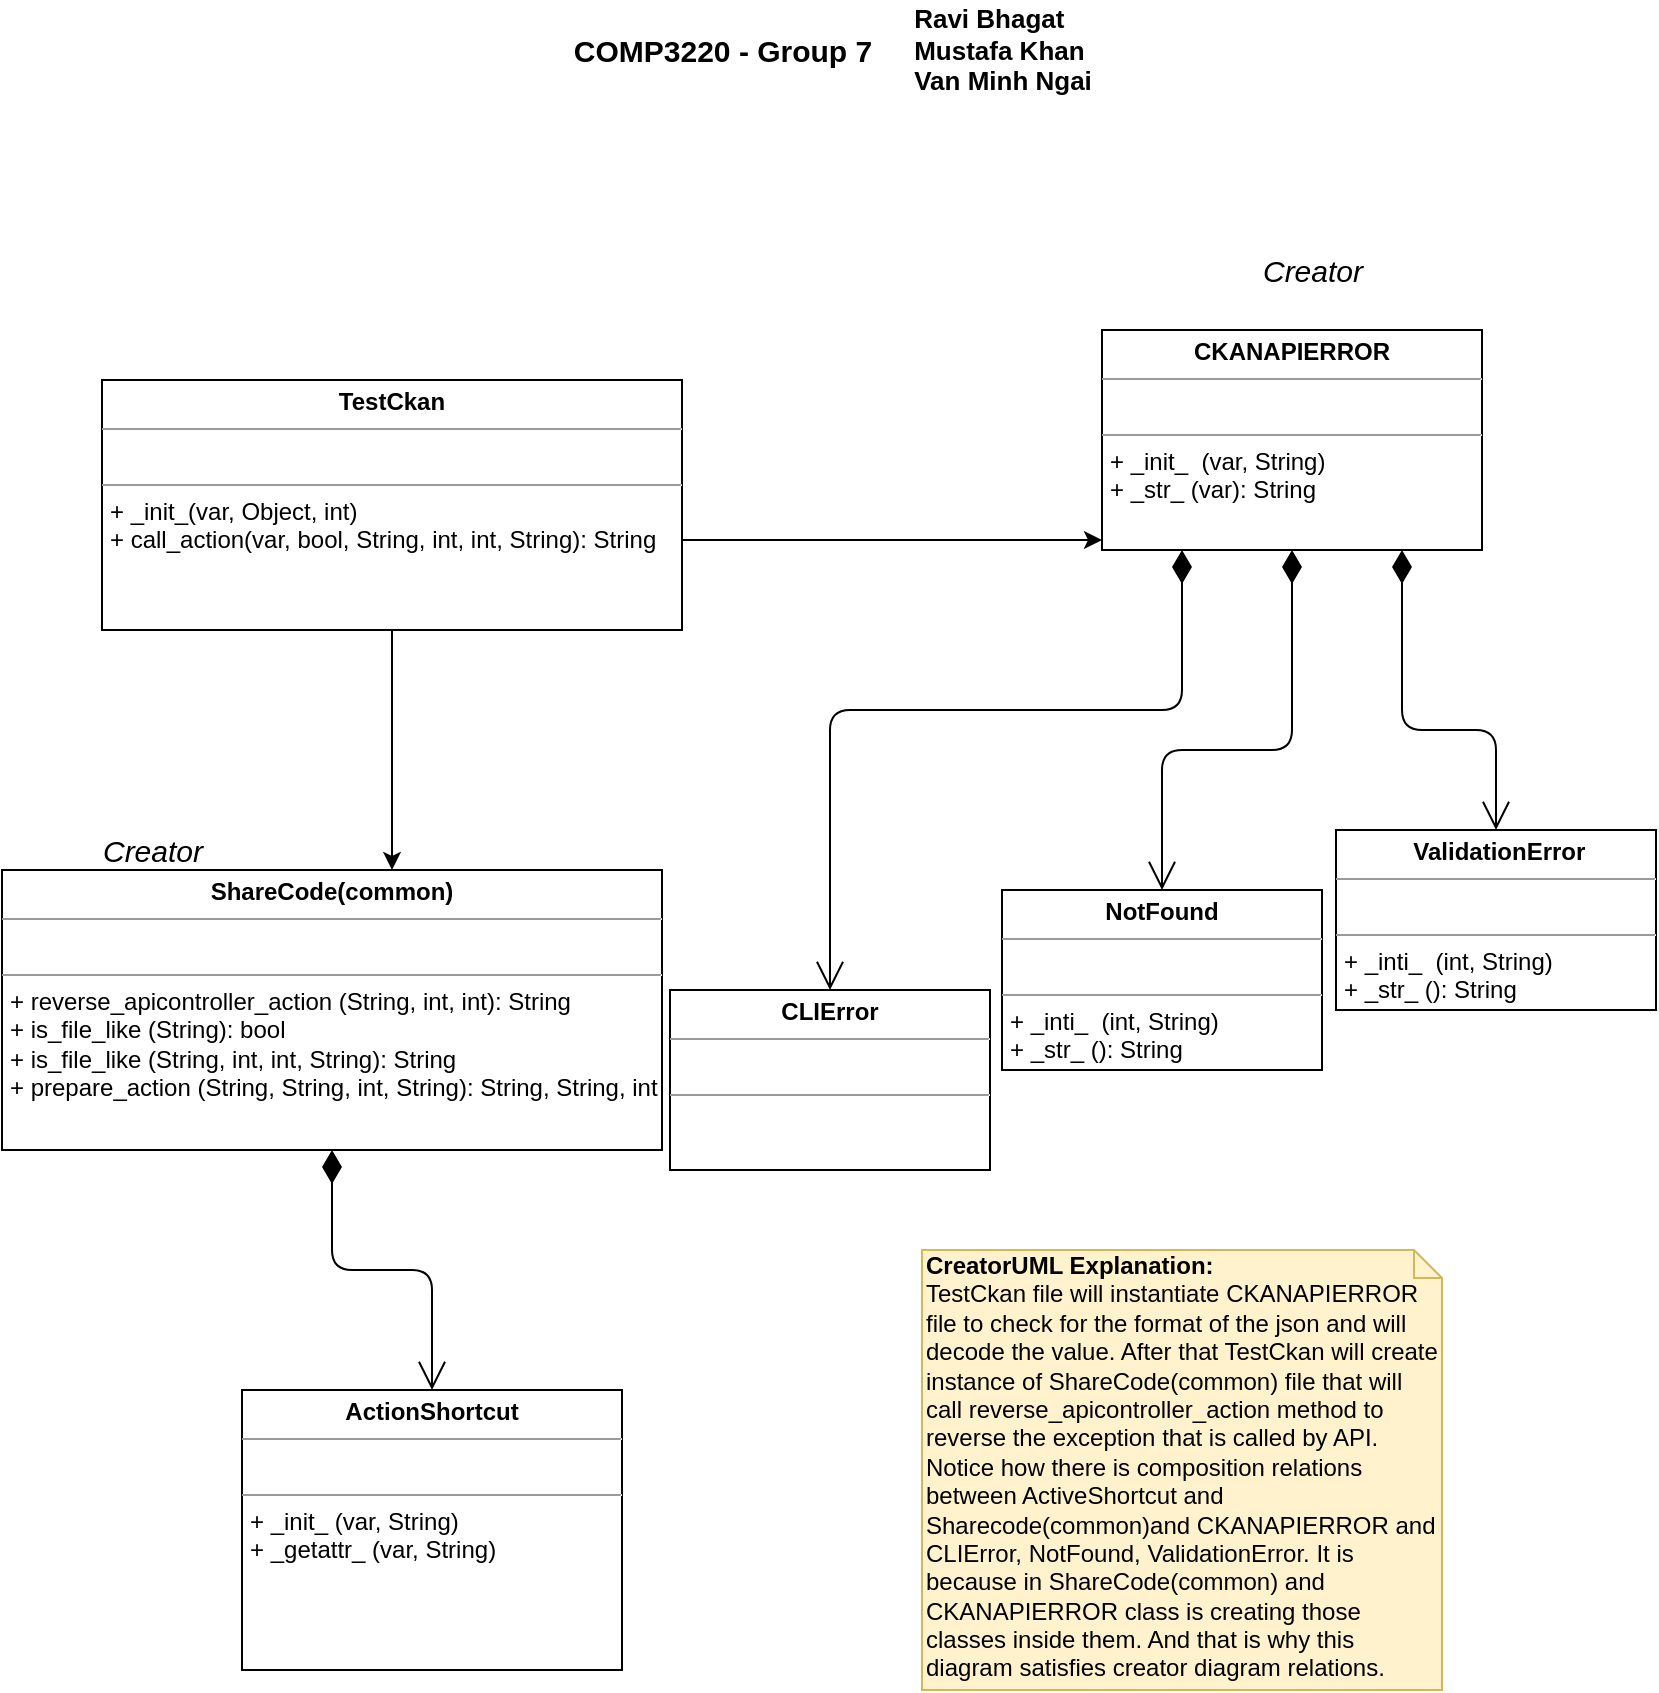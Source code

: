 <mxfile version="13.6.2" type="device"><diagram id="C5RBs43oDa-KdzZeNtuy" name="Page-1"><mxGraphModel dx="868" dy="496" grid="1" gridSize="10" guides="1" tooltips="1" connect="1" arrows="1" fold="1" page="1" pageScale="1" pageWidth="827" pageHeight="1169" math="0" shadow="0"><root><mxCell id="WIyWlLk6GJQsqaUBKTNV-0"/><mxCell id="WIyWlLk6GJQsqaUBKTNV-1" parent="WIyWlLk6GJQsqaUBKTNV-0"/><mxCell id="jvj6OoWnzUII4MvicQCz-0" value="&lt;b&gt;CreatorUML Explanation:&lt;/b&gt;&lt;br&gt;TestCkan file will instantiate CKANAPIERROR file to check for the format of the json and will decode the value. After that TestCkan will create instance of ShareCode(common) file that will call reverse_apicontroller_action method to reverse the exception that is called by API. Notice how there is composition relations between ActiveShortcut and Sharecode(common)and CKANAPIERROR and CLIError, NotFound, ValidationError. It is because in ShareCode(common) and CKANAPIERROR class is creating those classes inside them. And that is why this diagram satisfies creator diagram relations.&amp;nbsp;" style="shape=note;whiteSpace=wrap;html=1;size=14;verticalAlign=top;align=left;spacingTop=-6;fillColor=#fff2cc;strokeColor=#d6b656;" parent="WIyWlLk6GJQsqaUBKTNV-1" vertex="1"><mxGeometry x="460" y="630" width="260" height="220" as="geometry"/></mxCell><mxCell id="jvj6OoWnzUII4MvicQCz-3" style="edgeStyle=orthogonalEdgeStyle;rounded=0;orthogonalLoop=1;jettySize=auto;html=1;" parent="WIyWlLk6GJQsqaUBKTNV-1" source="jvj6OoWnzUII4MvicQCz-1" target="jvj6OoWnzUII4MvicQCz-2" edge="1"><mxGeometry relative="1" as="geometry"><Array as="points"><mxPoint x="480" y="275"/><mxPoint x="480" y="275"/></Array></mxGeometry></mxCell><mxCell id="jvj6OoWnzUII4MvicQCz-5" style="edgeStyle=orthogonalEdgeStyle;rounded=0;orthogonalLoop=1;jettySize=auto;html=1;" parent="WIyWlLk6GJQsqaUBKTNV-1" source="jvj6OoWnzUII4MvicQCz-1" target="jvj6OoWnzUII4MvicQCz-4" edge="1"><mxGeometry relative="1" as="geometry"><Array as="points"><mxPoint x="250" y="500"/></Array></mxGeometry></mxCell><mxCell id="jvj6OoWnzUII4MvicQCz-1" value="&lt;p style=&quot;margin: 0px ; margin-top: 4px ; text-align: center&quot;&gt;&lt;b&gt;TestCkan&lt;/b&gt;&lt;/p&gt;&lt;hr size=&quot;1&quot;&gt;&lt;p style=&quot;margin: 0px ; margin-left: 4px&quot;&gt;&lt;br&gt;&lt;/p&gt;&lt;hr size=&quot;1&quot;&gt;&lt;p style=&quot;margin: 0px ; margin-left: 4px&quot;&gt;+ _init_(var, Object, int)&lt;br&gt;&lt;/p&gt;&lt;p style=&quot;margin: 0px ; margin-left: 4px&quot;&gt;+ call_action(var, bool, String, int, int, String): String&lt;/p&gt;" style="verticalAlign=top;align=left;overflow=fill;fontSize=12;fontFamily=Helvetica;html=1;" parent="WIyWlLk6GJQsqaUBKTNV-1" vertex="1"><mxGeometry x="50" y="195" width="290" height="125" as="geometry"/></mxCell><mxCell id="jvj6OoWnzUII4MvicQCz-2" value="&lt;p style=&quot;margin: 0px ; margin-top: 4px ; text-align: center&quot;&gt;&lt;b&gt;CKANAPIERROR&lt;/b&gt;&lt;/p&gt;&lt;hr size=&quot;1&quot;&gt;&lt;p style=&quot;margin: 0px ; margin-left: 4px&quot;&gt;&lt;br&gt;&lt;/p&gt;&lt;hr size=&quot;1&quot;&gt;&lt;p style=&quot;margin: 0px ; margin-left: 4px&quot;&gt;+ _init_&amp;nbsp; (var, String)&lt;/p&gt;&lt;p style=&quot;margin: 0px ; margin-left: 4px&quot;&gt;+ _str_ (var): String&lt;br&gt;&lt;/p&gt;" style="verticalAlign=top;align=left;overflow=fill;fontSize=12;fontFamily=Helvetica;html=1;" parent="WIyWlLk6GJQsqaUBKTNV-1" vertex="1"><mxGeometry x="550" y="170" width="190" height="110" as="geometry"/></mxCell><mxCell id="jvj6OoWnzUII4MvicQCz-4" value="&lt;p style=&quot;margin: 0px ; margin-top: 4px ; text-align: center&quot;&gt;&lt;b&gt;ShareCode(common)&lt;br&gt;&lt;/b&gt;&lt;/p&gt;&lt;hr size=&quot;1&quot;&gt;&lt;p style=&quot;margin: 0px ; margin-left: 4px&quot;&gt;&lt;br&gt;&lt;/p&gt;&lt;hr size=&quot;1&quot;&gt;&lt;p style=&quot;margin: 0px ; margin-left: 4px&quot;&gt;+ reverse_apicontroller_action (String, int, int): String&lt;br&gt;&lt;/p&gt;&lt;p style=&quot;margin: 0px ; margin-left: 4px&quot;&gt;+ is_file_like (String): bool&lt;br&gt;&lt;/p&gt;&lt;p style=&quot;margin: 0px ; margin-left: 4px&quot;&gt;+ is_file_like (String, int, int, String): String&lt;br&gt;&lt;/p&gt;&lt;p style=&quot;margin: 0px ; margin-left: 4px&quot;&gt;+&amp;nbsp;prepare_action (String, String, int, String): String, String, int&amp;nbsp;&lt;/p&gt;" style="verticalAlign=top;align=left;overflow=fill;fontSize=12;fontFamily=Helvetica;html=1;" parent="WIyWlLk6GJQsqaUBKTNV-1" vertex="1"><mxGeometry y="440" width="330" height="140" as="geometry"/></mxCell><mxCell id="jvj6OoWnzUII4MvicQCz-6" value="&lt;p style=&quot;margin: 0px ; margin-top: 4px ; text-align: center&quot;&gt;&lt;b&gt;CLIError&lt;/b&gt;&lt;br&gt;&lt;/p&gt;&lt;hr size=&quot;1&quot;&gt;&lt;p style=&quot;margin: 0px ; margin-left: 4px&quot;&gt;&lt;br&gt;&lt;/p&gt;&lt;hr size=&quot;1&quot;&gt;&lt;p style=&quot;margin: 0px ; margin-left: 4px&quot;&gt;&lt;br&gt;&lt;/p&gt;" style="verticalAlign=top;align=left;overflow=fill;fontSize=12;fontFamily=Helvetica;html=1;" parent="WIyWlLk6GJQsqaUBKTNV-1" vertex="1"><mxGeometry x="334" y="500" width="160" height="90" as="geometry"/></mxCell><mxCell id="jvj6OoWnzUII4MvicQCz-7" value="&lt;p style=&quot;margin: 0px ; margin-top: 4px ; text-align: center&quot;&gt;&lt;b&gt;NotFound&lt;/b&gt;&lt;/p&gt;&lt;hr size=&quot;1&quot;&gt;&lt;p style=&quot;margin: 0px ; margin-left: 4px&quot;&gt;&lt;br&gt;&lt;/p&gt;&lt;hr size=&quot;1&quot;&gt;&lt;p style=&quot;margin: 0px ; margin-left: 4px&quot;&gt;+ _inti_&amp;nbsp; (int, String)&lt;/p&gt;&lt;p style=&quot;margin: 0px ; margin-left: 4px&quot;&gt;+ _str_ (): String&lt;/p&gt;" style="verticalAlign=top;align=left;overflow=fill;fontSize=12;fontFamily=Helvetica;html=1;" parent="WIyWlLk6GJQsqaUBKTNV-1" vertex="1"><mxGeometry x="500" y="450" width="160" height="90" as="geometry"/></mxCell><mxCell id="jvj6OoWnzUII4MvicQCz-8" value="&lt;p style=&quot;margin: 0px ; margin-top: 4px ; text-align: center&quot;&gt;&lt;b&gt;&amp;nbsp;ValidationError&lt;/b&gt;&lt;br&gt;&lt;/p&gt;&lt;hr size=&quot;1&quot;&gt;&lt;p style=&quot;margin: 0px ; margin-left: 4px&quot;&gt;&lt;br&gt;&lt;/p&gt;&lt;hr size=&quot;1&quot;&gt;&lt;p style=&quot;margin: 0px 0px 0px 4px&quot;&gt;+ _inti_&amp;nbsp; (int, String)&lt;/p&gt;&lt;p style=&quot;margin: 0px 0px 0px 4px&quot;&gt;+ _str_ (): String&lt;/p&gt;" style="verticalAlign=top;align=left;overflow=fill;fontSize=12;fontFamily=Helvetica;html=1;" parent="WIyWlLk6GJQsqaUBKTNV-1" vertex="1"><mxGeometry x="667" y="420" width="160" height="90" as="geometry"/></mxCell><mxCell id="jvj6OoWnzUII4MvicQCz-12" value="&lt;p style=&quot;margin: 0px ; margin-top: 4px ; text-align: center&quot;&gt;&lt;b&gt;ActionShortcut&lt;/b&gt;&lt;br&gt;&lt;/p&gt;&lt;hr size=&quot;1&quot;&gt;&lt;p style=&quot;margin: 0px ; margin-left: 4px&quot;&gt;&lt;br&gt;&lt;/p&gt;&lt;hr size=&quot;1&quot;&gt;&lt;p style=&quot;margin: 0px ; margin-left: 4px&quot;&gt;+ _init_ (var, String)&lt;/p&gt;&lt;p style=&quot;margin: 0px ; margin-left: 4px&quot;&gt;+ _getattr_ (var, String)&lt;br&gt;&lt;/p&gt;" style="verticalAlign=top;align=left;overflow=fill;fontSize=12;fontFamily=Helvetica;html=1;" parent="WIyWlLk6GJQsqaUBKTNV-1" vertex="1"><mxGeometry x="120" y="700" width="190" height="140" as="geometry"/></mxCell><mxCell id="jvj6OoWnzUII4MvicQCz-14" value="" style="endArrow=open;html=1;endSize=12;startArrow=diamondThin;startSize=14;startFill=1;edgeStyle=orthogonalEdgeStyle;align=left;verticalAlign=bottom;" parent="WIyWlLk6GJQsqaUBKTNV-1" source="jvj6OoWnzUII4MvicQCz-2" target="jvj6OoWnzUII4MvicQCz-6" edge="1"><mxGeometry x="-1" y="3" relative="1" as="geometry"><mxPoint x="360" y="310" as="sourcePoint"/><mxPoint x="520" y="310" as="targetPoint"/><Array as="points"><mxPoint x="590" y="360"/><mxPoint x="414" y="360"/></Array></mxGeometry></mxCell><mxCell id="jvj6OoWnzUII4MvicQCz-15" value="&lt;i&gt;&lt;font style=&quot;font-size: 15px&quot;&gt;Creator&lt;/font&gt;&lt;/i&gt;" style="text;html=1;align=center;verticalAlign=middle;resizable=0;points=[];autosize=1;" parent="WIyWlLk6GJQsqaUBKTNV-1" vertex="1"><mxGeometry x="620" y="130" width="70" height="20" as="geometry"/></mxCell><mxCell id="jvj6OoWnzUII4MvicQCz-16" value="&lt;i&gt;&lt;font style=&quot;font-size: 15px&quot;&gt;Creator&lt;/font&gt;&lt;/i&gt;" style="text;html=1;align=center;verticalAlign=middle;resizable=0;points=[];autosize=1;" parent="WIyWlLk6GJQsqaUBKTNV-1" vertex="1"><mxGeometry x="40" y="420" width="70" height="20" as="geometry"/></mxCell><mxCell id="jvj6OoWnzUII4MvicQCz-17" value="" style="endArrow=open;html=1;endSize=12;startArrow=diamondThin;startSize=14;startFill=1;edgeStyle=orthogonalEdgeStyle;align=left;verticalAlign=bottom;entryX=0.5;entryY=0;entryDx=0;entryDy=0;" parent="WIyWlLk6GJQsqaUBKTNV-1" source="jvj6OoWnzUII4MvicQCz-4" target="jvj6OoWnzUII4MvicQCz-12" edge="1"><mxGeometry x="-1" y="3" relative="1" as="geometry"><mxPoint x="150" y="640" as="sourcePoint"/><mxPoint x="310" y="640" as="targetPoint"/></mxGeometry></mxCell><mxCell id="jvj6OoWnzUII4MvicQCz-18" value="" style="endArrow=open;html=1;endSize=12;startArrow=diamondThin;startSize=14;startFill=1;edgeStyle=orthogonalEdgeStyle;align=left;verticalAlign=bottom;entryX=0.5;entryY=0;entryDx=0;entryDy=0;" parent="WIyWlLk6GJQsqaUBKTNV-1" source="jvj6OoWnzUII4MvicQCz-2" target="jvj6OoWnzUII4MvicQCz-7" edge="1"><mxGeometry x="-0.333" y="-75" relative="1" as="geometry"><mxPoint x="640" y="380" as="sourcePoint"/><mxPoint x="800" y="380" as="targetPoint"/><mxPoint x="5" as="offset"/><Array as="points"><mxPoint x="645" y="380"/><mxPoint x="580" y="380"/></Array></mxGeometry></mxCell><mxCell id="jvj6OoWnzUII4MvicQCz-19" value="" style="endArrow=open;html=1;endSize=12;startArrow=diamondThin;startSize=14;startFill=1;edgeStyle=orthogonalEdgeStyle;align=left;verticalAlign=bottom;" parent="WIyWlLk6GJQsqaUBKTNV-1" source="jvj6OoWnzUII4MvicQCz-2" target="jvj6OoWnzUII4MvicQCz-8" edge="1"><mxGeometry x="-1" y="3" relative="1" as="geometry"><mxPoint x="640" y="365" as="sourcePoint"/><mxPoint x="800" y="365" as="targetPoint"/><Array as="points"><mxPoint x="700" y="370"/><mxPoint x="747" y="370"/></Array></mxGeometry></mxCell><mxCell id="jvj6OoWnzUII4MvicQCz-20" value="&lt;b&gt;&lt;font style=&quot;font-size: 15px&quot;&gt;COMP3220 - Group 7&lt;/font&gt;&lt;/b&gt;" style="text;html=1;align=center;verticalAlign=middle;resizable=0;points=[];autosize=1;" parent="WIyWlLk6GJQsqaUBKTNV-1" vertex="1"><mxGeometry x="280" y="20" width="160" height="20" as="geometry"/></mxCell><mxCell id="jvj6OoWnzUII4MvicQCz-21" value="&lt;div style=&quot;text-align: left ; font-size: 13px&quot;&gt;&lt;span&gt;&lt;b&gt;&lt;font style=&quot;font-size: 13px&quot;&gt;Ravi Bhagat&lt;/font&gt;&lt;/b&gt;&lt;/span&gt;&lt;/div&gt;&lt;div style=&quot;text-align: left ; font-size: 13px&quot;&gt;&lt;span&gt;&lt;b&gt;&lt;font style=&quot;font-size: 13px&quot;&gt;Mustafa Khan&lt;/font&gt;&lt;/b&gt;&lt;/span&gt;&lt;/div&gt;&lt;div style=&quot;text-align: left ; font-size: 13px&quot;&gt;&lt;span&gt;&lt;b&gt;&lt;font style=&quot;font-size: 13px&quot;&gt;Van Minh Ngai&lt;/font&gt;&lt;/b&gt;&lt;/span&gt;&lt;/div&gt;" style="text;html=1;align=center;verticalAlign=middle;resizable=0;points=[];autosize=1;" parent="WIyWlLk6GJQsqaUBKTNV-1" vertex="1"><mxGeometry x="450" y="5" width="100" height="50" as="geometry"/></mxCell></root></mxGraphModel></diagram></mxfile>